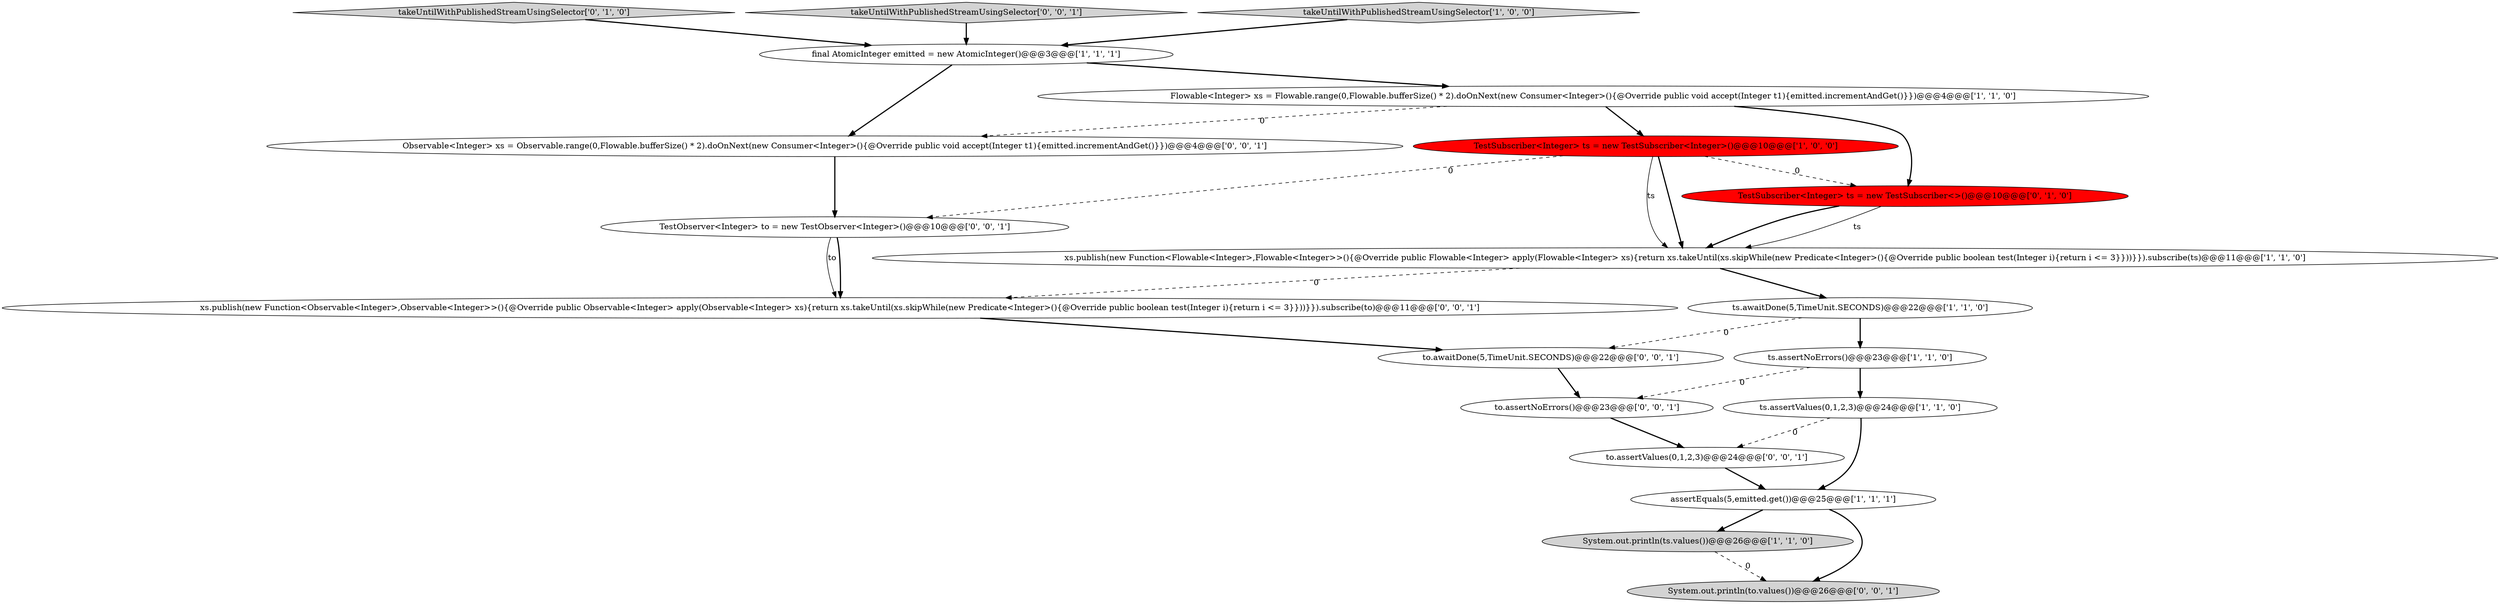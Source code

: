 digraph {
15 [style = filled, label = "to.assertNoErrors()@@@23@@@['0', '0', '1']", fillcolor = white, shape = ellipse image = "AAA0AAABBB3BBB"];
7 [style = filled, label = "final AtomicInteger emitted = new AtomicInteger()@@@3@@@['1', '1', '1']", fillcolor = white, shape = ellipse image = "AAA0AAABBB1BBB"];
11 [style = filled, label = "takeUntilWithPublishedStreamUsingSelector['0', '1', '0']", fillcolor = lightgray, shape = diamond image = "AAA0AAABBB2BBB"];
14 [style = filled, label = "xs.publish(new Function<Observable<Integer>,Observable<Integer>>(){@Override public Observable<Integer> apply(Observable<Integer> xs){return xs.takeUntil(xs.skipWhile(new Predicate<Integer>(){@Override public boolean test(Integer i){return i <= 3}}))}}).subscribe(to)@@@11@@@['0', '0', '1']", fillcolor = white, shape = ellipse image = "AAA0AAABBB3BBB"];
6 [style = filled, label = "System.out.println(ts.values())@@@26@@@['1', '1', '0']", fillcolor = lightgray, shape = ellipse image = "AAA0AAABBB1BBB"];
17 [style = filled, label = "to.awaitDone(5,TimeUnit.SECONDS)@@@22@@@['0', '0', '1']", fillcolor = white, shape = ellipse image = "AAA0AAABBB3BBB"];
5 [style = filled, label = "Flowable<Integer> xs = Flowable.range(0,Flowable.bufferSize() * 2).doOnNext(new Consumer<Integer>(){@Override public void accept(Integer t1){emitted.incrementAndGet()}})@@@4@@@['1', '1', '0']", fillcolor = white, shape = ellipse image = "AAA0AAABBB1BBB"];
13 [style = filled, label = "TestObserver<Integer> to = new TestObserver<Integer>()@@@10@@@['0', '0', '1']", fillcolor = white, shape = ellipse image = "AAA0AAABBB3BBB"];
10 [style = filled, label = "TestSubscriber<Integer> ts = new TestSubscriber<>()@@@10@@@['0', '1', '0']", fillcolor = red, shape = ellipse image = "AAA1AAABBB2BBB"];
16 [style = filled, label = "to.assertValues(0,1,2,3)@@@24@@@['0', '0', '1']", fillcolor = white, shape = ellipse image = "AAA0AAABBB3BBB"];
3 [style = filled, label = "TestSubscriber<Integer> ts = new TestSubscriber<Integer>()@@@10@@@['1', '0', '0']", fillcolor = red, shape = ellipse image = "AAA1AAABBB1BBB"];
1 [style = filled, label = "ts.awaitDone(5,TimeUnit.SECONDS)@@@22@@@['1', '1', '0']", fillcolor = white, shape = ellipse image = "AAA0AAABBB1BBB"];
2 [style = filled, label = "xs.publish(new Function<Flowable<Integer>,Flowable<Integer>>(){@Override public Flowable<Integer> apply(Flowable<Integer> xs){return xs.takeUntil(xs.skipWhile(new Predicate<Integer>(){@Override public boolean test(Integer i){return i <= 3}}))}}).subscribe(ts)@@@11@@@['1', '1', '0']", fillcolor = white, shape = ellipse image = "AAA0AAABBB1BBB"];
9 [style = filled, label = "assertEquals(5,emitted.get())@@@25@@@['1', '1', '1']", fillcolor = white, shape = ellipse image = "AAA0AAABBB1BBB"];
19 [style = filled, label = "System.out.println(to.values())@@@26@@@['0', '0', '1']", fillcolor = lightgray, shape = ellipse image = "AAA0AAABBB3BBB"];
18 [style = filled, label = "takeUntilWithPublishedStreamUsingSelector['0', '0', '1']", fillcolor = lightgray, shape = diamond image = "AAA0AAABBB3BBB"];
4 [style = filled, label = "ts.assertNoErrors()@@@23@@@['1', '1', '0']", fillcolor = white, shape = ellipse image = "AAA0AAABBB1BBB"];
8 [style = filled, label = "takeUntilWithPublishedStreamUsingSelector['1', '0', '0']", fillcolor = lightgray, shape = diamond image = "AAA0AAABBB1BBB"];
12 [style = filled, label = "Observable<Integer> xs = Observable.range(0,Flowable.bufferSize() * 2).doOnNext(new Consumer<Integer>(){@Override public void accept(Integer t1){emitted.incrementAndGet()}})@@@4@@@['0', '0', '1']", fillcolor = white, shape = ellipse image = "AAA0AAABBB3BBB"];
0 [style = filled, label = "ts.assertValues(0,1,2,3)@@@24@@@['1', '1', '0']", fillcolor = white, shape = ellipse image = "AAA0AAABBB1BBB"];
5->3 [style = bold, label=""];
5->10 [style = bold, label=""];
1->4 [style = bold, label=""];
0->9 [style = bold, label=""];
5->12 [style = dashed, label="0"];
7->12 [style = bold, label=""];
2->1 [style = bold, label=""];
0->16 [style = dashed, label="0"];
14->17 [style = bold, label=""];
3->2 [style = solid, label="ts"];
15->16 [style = bold, label=""];
3->13 [style = dashed, label="0"];
8->7 [style = bold, label=""];
9->6 [style = bold, label=""];
4->0 [style = bold, label=""];
12->13 [style = bold, label=""];
7->5 [style = bold, label=""];
1->17 [style = dashed, label="0"];
2->14 [style = dashed, label="0"];
3->2 [style = bold, label=""];
4->15 [style = dashed, label="0"];
10->2 [style = solid, label="ts"];
6->19 [style = dashed, label="0"];
17->15 [style = bold, label=""];
9->19 [style = bold, label=""];
10->2 [style = bold, label=""];
3->10 [style = dashed, label="0"];
18->7 [style = bold, label=""];
13->14 [style = bold, label=""];
13->14 [style = solid, label="to"];
16->9 [style = bold, label=""];
11->7 [style = bold, label=""];
}
